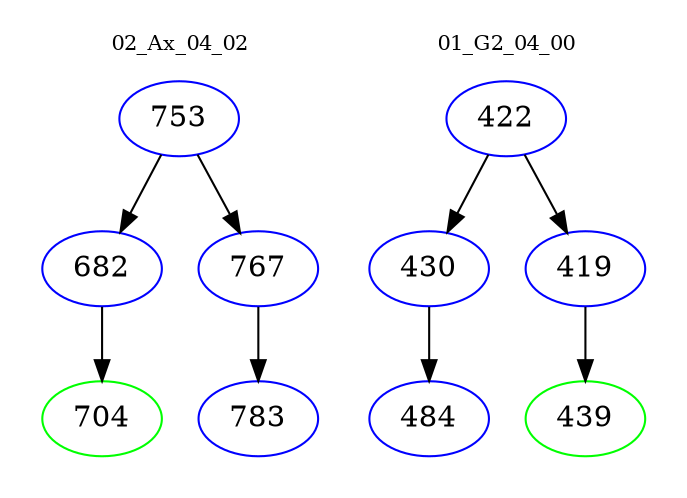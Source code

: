 digraph{
subgraph cluster_0 {
color = white
label = "02_Ax_04_02";
fontsize=10;
T0_753 [label="753", color="blue"]
T0_753 -> T0_682 [color="black"]
T0_682 [label="682", color="blue"]
T0_682 -> T0_704 [color="black"]
T0_704 [label="704", color="green"]
T0_753 -> T0_767 [color="black"]
T0_767 [label="767", color="blue"]
T0_767 -> T0_783 [color="black"]
T0_783 [label="783", color="blue"]
}
subgraph cluster_1 {
color = white
label = "01_G2_04_00";
fontsize=10;
T1_422 [label="422", color="blue"]
T1_422 -> T1_430 [color="black"]
T1_430 [label="430", color="blue"]
T1_430 -> T1_484 [color="black"]
T1_484 [label="484", color="blue"]
T1_422 -> T1_419 [color="black"]
T1_419 [label="419", color="blue"]
T1_419 -> T1_439 [color="black"]
T1_439 [label="439", color="green"]
}
}

